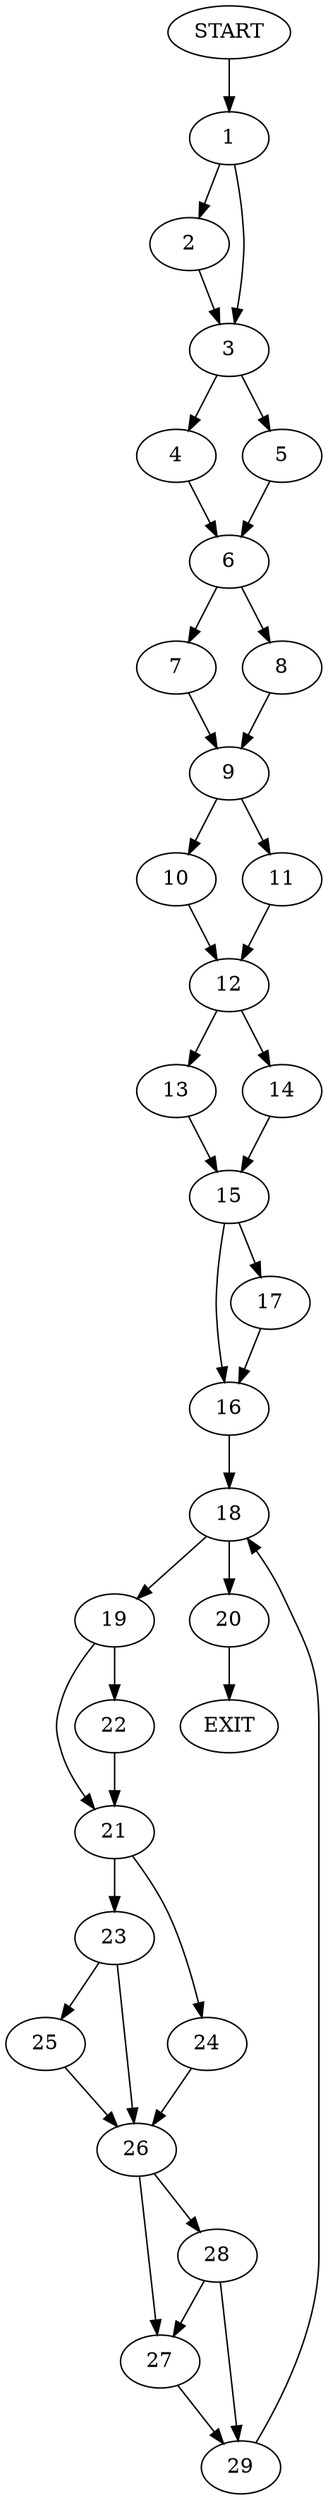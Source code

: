 digraph {
0 [label="START"]
30 [label="EXIT"]
0 -> 1
1 -> 2
1 -> 3
3 -> 4
3 -> 5
2 -> 3
5 -> 6
4 -> 6
6 -> 7
6 -> 8
8 -> 9
7 -> 9
9 -> 10
9 -> 11
11 -> 12
10 -> 12
12 -> 13
12 -> 14
13 -> 15
14 -> 15
15 -> 16
15 -> 17
17 -> 16
16 -> 18
18 -> 19
18 -> 20
20 -> 30
19 -> 21
19 -> 22
21 -> 23
21 -> 24
22 -> 21
23 -> 25
23 -> 26
24 -> 26
26 -> 27
26 -> 28
25 -> 26
27 -> 29
28 -> 27
28 -> 29
29 -> 18
}
